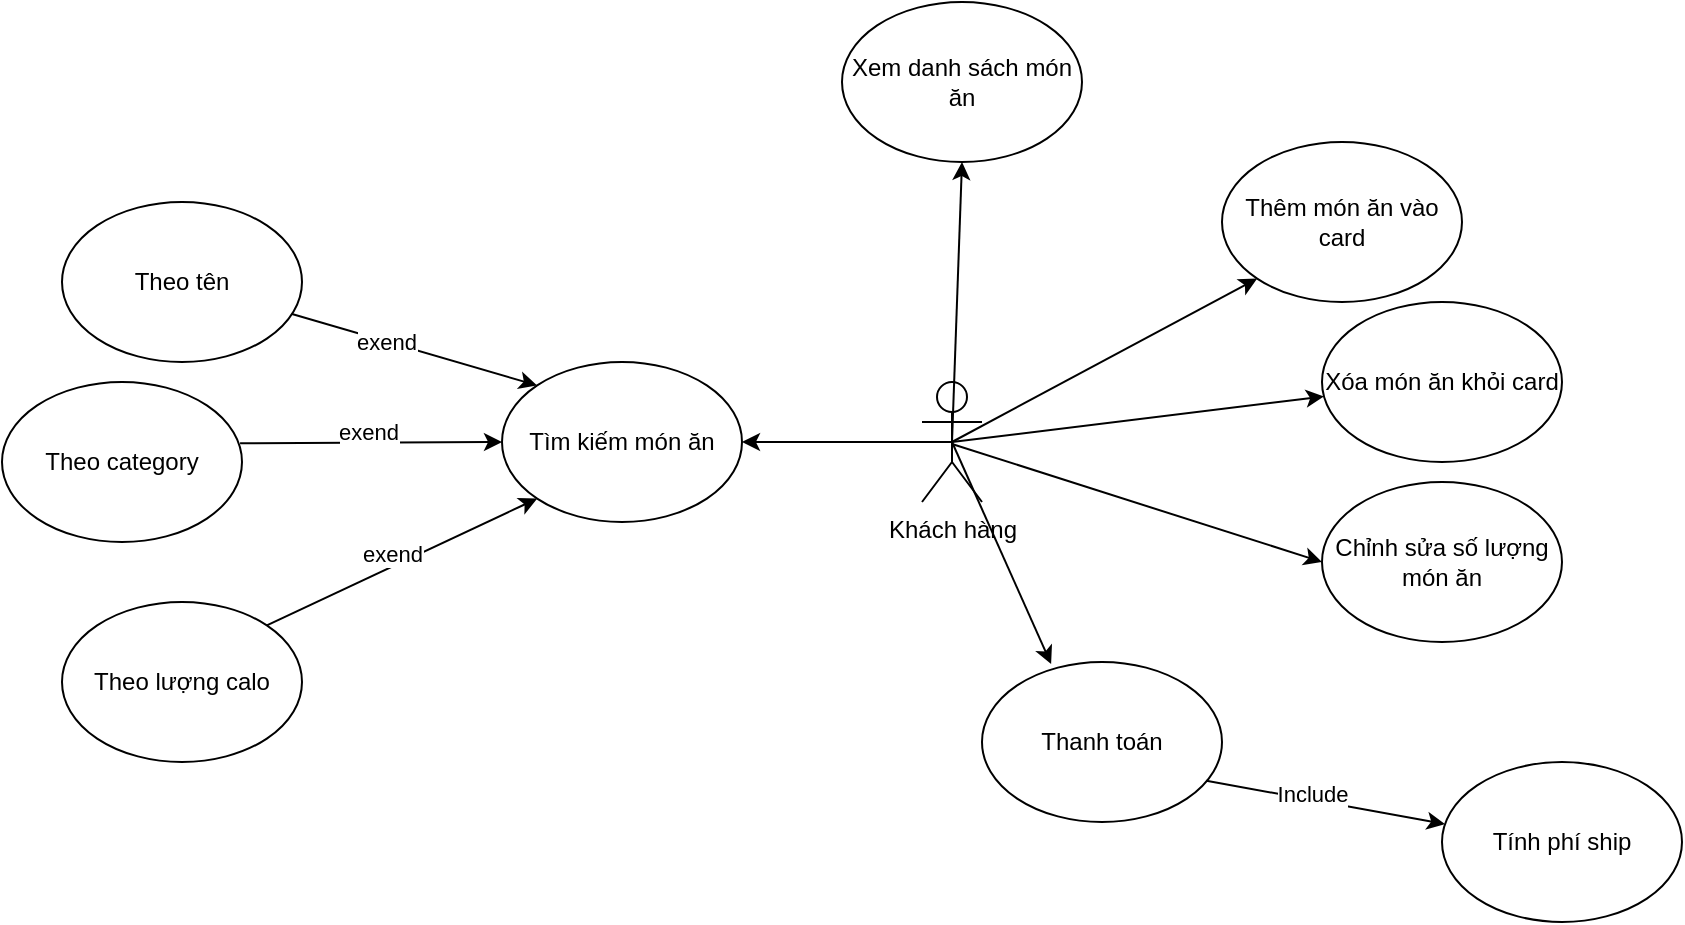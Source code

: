 <mxfile version="13.8.5" type="github">
  <diagram id="C5RBs43oDa-KdzZeNtuy" name="Page-1">
    <mxGraphModel dx="1865" dy="580" grid="1" gridSize="10" guides="1" tooltips="1" connect="1" arrows="1" fold="1" page="1" pageScale="1" pageWidth="827" pageHeight="1169" math="0" shadow="0">
      <root>
        <mxCell id="WIyWlLk6GJQsqaUBKTNV-0" />
        <mxCell id="WIyWlLk6GJQsqaUBKTNV-1" parent="WIyWlLk6GJQsqaUBKTNV-0" />
        <mxCell id="vsN9rLNtvl--MQkACp_t-0" value="Khách hàng" style="shape=umlActor;verticalLabelPosition=bottom;verticalAlign=top;html=1;outlineConnect=0;" vertex="1" parent="WIyWlLk6GJQsqaUBKTNV-1">
          <mxGeometry x="240" y="270" width="30" height="60" as="geometry" />
        </mxCell>
        <mxCell id="vsN9rLNtvl--MQkACp_t-1" value="Xem danh sách món ăn" style="ellipse;whiteSpace=wrap;html=1;" vertex="1" parent="WIyWlLk6GJQsqaUBKTNV-1">
          <mxGeometry x="200" y="80" width="120" height="80" as="geometry" />
        </mxCell>
        <mxCell id="vsN9rLNtvl--MQkACp_t-3" value="Thêm món ăn vào card" style="ellipse;whiteSpace=wrap;html=1;" vertex="1" parent="WIyWlLk6GJQsqaUBKTNV-1">
          <mxGeometry x="390" y="150" width="120" height="80" as="geometry" />
        </mxCell>
        <mxCell id="vsN9rLNtvl--MQkACp_t-4" value="Xóa món ăn khỏi card" style="ellipse;whiteSpace=wrap;html=1;" vertex="1" parent="WIyWlLk6GJQsqaUBKTNV-1">
          <mxGeometry x="440" y="230" width="120" height="80" as="geometry" />
        </mxCell>
        <mxCell id="vsN9rLNtvl--MQkACp_t-5" value="Chỉnh sửa số lượng món ăn" style="ellipse;whiteSpace=wrap;html=1;" vertex="1" parent="WIyWlLk6GJQsqaUBKTNV-1">
          <mxGeometry x="440" y="320" width="120" height="80" as="geometry" />
        </mxCell>
        <mxCell id="vsN9rLNtvl--MQkACp_t-6" value="Thanh toán" style="ellipse;whiteSpace=wrap;html=1;" vertex="1" parent="WIyWlLk6GJQsqaUBKTNV-1">
          <mxGeometry x="270" y="410" width="120" height="80" as="geometry" />
        </mxCell>
        <mxCell id="vsN9rLNtvl--MQkACp_t-7" value="Tính phí ship" style="ellipse;whiteSpace=wrap;html=1;" vertex="1" parent="WIyWlLk6GJQsqaUBKTNV-1">
          <mxGeometry x="500" y="460" width="120" height="80" as="geometry" />
        </mxCell>
        <mxCell id="vsN9rLNtvl--MQkACp_t-8" value="Tìm kiếm món ăn" style="ellipse;whiteSpace=wrap;html=1;" vertex="1" parent="WIyWlLk6GJQsqaUBKTNV-1">
          <mxGeometry x="30" y="260" width="120" height="80" as="geometry" />
        </mxCell>
        <mxCell id="vsN9rLNtvl--MQkACp_t-9" value="Theo tên" style="ellipse;whiteSpace=wrap;html=1;" vertex="1" parent="WIyWlLk6GJQsqaUBKTNV-1">
          <mxGeometry x="-190" y="180" width="120" height="80" as="geometry" />
        </mxCell>
        <mxCell id="vsN9rLNtvl--MQkACp_t-10" value="Theo category" style="ellipse;whiteSpace=wrap;html=1;" vertex="1" parent="WIyWlLk6GJQsqaUBKTNV-1">
          <mxGeometry x="-220" y="270" width="120" height="80" as="geometry" />
        </mxCell>
        <mxCell id="vsN9rLNtvl--MQkACp_t-11" value="Theo lượng calo" style="ellipse;whiteSpace=wrap;html=1;" vertex="1" parent="WIyWlLk6GJQsqaUBKTNV-1">
          <mxGeometry x="-190" y="380" width="120" height="80" as="geometry" />
        </mxCell>
        <mxCell id="vsN9rLNtvl--MQkACp_t-12" value="" style="endArrow=classic;html=1;entryX=0;entryY=0;entryDx=0;entryDy=0;" edge="1" parent="WIyWlLk6GJQsqaUBKTNV-1" source="vsN9rLNtvl--MQkACp_t-9" target="vsN9rLNtvl--MQkACp_t-8">
          <mxGeometry width="50" height="50" relative="1" as="geometry">
            <mxPoint x="40" y="200" as="sourcePoint" />
            <mxPoint x="20" y="350" as="targetPoint" />
          </mxGeometry>
        </mxCell>
        <mxCell id="vsN9rLNtvl--MQkACp_t-15" value="exend" style="edgeLabel;html=1;align=center;verticalAlign=middle;resizable=0;points=[];" vertex="1" connectable="0" parent="vsN9rLNtvl--MQkACp_t-12">
          <mxGeometry x="-0.145" y="2" relative="1" as="geometry">
            <mxPoint x="-6.42" y="0.6" as="offset" />
          </mxGeometry>
        </mxCell>
        <mxCell id="vsN9rLNtvl--MQkACp_t-13" value="" style="endArrow=classic;html=1;exitX=0.992;exitY=0.383;exitDx=0;exitDy=0;exitPerimeter=0;entryX=0;entryY=0.5;entryDx=0;entryDy=0;" edge="1" parent="WIyWlLk6GJQsqaUBKTNV-1" source="vsN9rLNtvl--MQkACp_t-10" target="vsN9rLNtvl--MQkACp_t-8">
          <mxGeometry width="50" height="50" relative="1" as="geometry">
            <mxPoint x="-70" y="330" as="sourcePoint" />
            <mxPoint y="270" as="targetPoint" />
          </mxGeometry>
        </mxCell>
        <mxCell id="vsN9rLNtvl--MQkACp_t-14" value="" style="endArrow=classic;html=1;exitX=1;exitY=0;exitDx=0;exitDy=0;entryX=0;entryY=1;entryDx=0;entryDy=0;" edge="1" parent="WIyWlLk6GJQsqaUBKTNV-1" source="vsN9rLNtvl--MQkACp_t-11" target="vsN9rLNtvl--MQkACp_t-8">
          <mxGeometry width="50" height="50" relative="1" as="geometry">
            <mxPoint x="-60" y="420" as="sourcePoint" />
            <mxPoint x="50" y="380" as="targetPoint" />
          </mxGeometry>
        </mxCell>
        <mxCell id="vsN9rLNtvl--MQkACp_t-16" value="exend" style="edgeLabel;html=1;align=center;verticalAlign=middle;resizable=0;points=[];" vertex="1" connectable="0" parent="WIyWlLk6GJQsqaUBKTNV-1">
          <mxGeometry x="-79.997" y="300.002" as="geometry">
            <mxPoint x="43" y="-5" as="offset" />
          </mxGeometry>
        </mxCell>
        <mxCell id="vsN9rLNtvl--MQkACp_t-17" value="exend" style="edgeLabel;html=1;align=center;verticalAlign=middle;resizable=0;points=[];" vertex="1" connectable="0" parent="WIyWlLk6GJQsqaUBKTNV-1">
          <mxGeometry x="10.003" y="260.002" as="geometry">
            <mxPoint x="-35" y="96" as="offset" />
          </mxGeometry>
        </mxCell>
        <mxCell id="vsN9rLNtvl--MQkACp_t-18" value="" style="endArrow=classic;html=1;exitX=0.5;exitY=0.5;exitDx=0;exitDy=0;exitPerimeter=0;entryX=1;entryY=0.5;entryDx=0;entryDy=0;" edge="1" parent="WIyWlLk6GJQsqaUBKTNV-1" source="vsN9rLNtvl--MQkACp_t-0" target="vsN9rLNtvl--MQkACp_t-8">
          <mxGeometry width="50" height="50" relative="1" as="geometry">
            <mxPoint x="170" y="270" as="sourcePoint" />
            <mxPoint x="220" y="220" as="targetPoint" />
          </mxGeometry>
        </mxCell>
        <mxCell id="vsN9rLNtvl--MQkACp_t-19" value="" style="endArrow=classic;html=1;exitX=0.5;exitY=0.5;exitDx=0;exitDy=0;exitPerimeter=0;entryX=0.5;entryY=1;entryDx=0;entryDy=0;" edge="1" parent="WIyWlLk6GJQsqaUBKTNV-1" source="vsN9rLNtvl--MQkACp_t-0" target="vsN9rLNtvl--MQkACp_t-1">
          <mxGeometry width="50" height="50" relative="1" as="geometry">
            <mxPoint x="300" y="290" as="sourcePoint" />
            <mxPoint x="350" y="240" as="targetPoint" />
          </mxGeometry>
        </mxCell>
        <mxCell id="vsN9rLNtvl--MQkACp_t-20" value="" style="endArrow=classic;html=1;exitX=0.5;exitY=0.5;exitDx=0;exitDy=0;exitPerimeter=0;entryX=0;entryY=1;entryDx=0;entryDy=0;" edge="1" parent="WIyWlLk6GJQsqaUBKTNV-1" source="vsN9rLNtvl--MQkACp_t-0" target="vsN9rLNtvl--MQkACp_t-3">
          <mxGeometry width="50" height="50" relative="1" as="geometry">
            <mxPoint x="290" y="300" as="sourcePoint" />
            <mxPoint x="390" y="230" as="targetPoint" />
          </mxGeometry>
        </mxCell>
        <mxCell id="vsN9rLNtvl--MQkACp_t-21" value="" style="endArrow=classic;html=1;exitX=0.5;exitY=0.5;exitDx=0;exitDy=0;exitPerimeter=0;" edge="1" parent="WIyWlLk6GJQsqaUBKTNV-1" source="vsN9rLNtvl--MQkACp_t-0" target="vsN9rLNtvl--MQkACp_t-4">
          <mxGeometry width="50" height="50" relative="1" as="geometry">
            <mxPoint x="340" y="330" as="sourcePoint" />
            <mxPoint x="390" y="280" as="targetPoint" />
          </mxGeometry>
        </mxCell>
        <mxCell id="vsN9rLNtvl--MQkACp_t-22" value="" style="endArrow=classic;html=1;entryX=0;entryY=0.5;entryDx=0;entryDy=0;" edge="1" parent="WIyWlLk6GJQsqaUBKTNV-1" target="vsN9rLNtvl--MQkACp_t-5">
          <mxGeometry width="50" height="50" relative="1" as="geometry">
            <mxPoint x="255" y="301" as="sourcePoint" />
            <mxPoint x="370" y="310" as="targetPoint" />
          </mxGeometry>
        </mxCell>
        <mxCell id="vsN9rLNtvl--MQkACp_t-23" value="" style="endArrow=classic;html=1;exitX=0.5;exitY=0.5;exitDx=0;exitDy=0;exitPerimeter=0;entryX=0.288;entryY=0.013;entryDx=0;entryDy=0;entryPerimeter=0;" edge="1" parent="WIyWlLk6GJQsqaUBKTNV-1" source="vsN9rLNtvl--MQkACp_t-0" target="vsN9rLNtvl--MQkACp_t-6">
          <mxGeometry width="50" height="50" relative="1" as="geometry">
            <mxPoint x="190" y="420" as="sourcePoint" />
            <mxPoint x="240" y="370" as="targetPoint" />
          </mxGeometry>
        </mxCell>
        <mxCell id="vsN9rLNtvl--MQkACp_t-24" value="" style="endArrow=classic;html=1;exitX=0.935;exitY=0.742;exitDx=0;exitDy=0;exitPerimeter=0;entryX=0.012;entryY=0.388;entryDx=0;entryDy=0;entryPerimeter=0;" edge="1" parent="WIyWlLk6GJQsqaUBKTNV-1" source="vsN9rLNtvl--MQkACp_t-6" target="vsN9rLNtvl--MQkACp_t-7">
          <mxGeometry width="50" height="50" relative="1" as="geometry">
            <mxPoint x="380" y="540" as="sourcePoint" />
            <mxPoint x="430" y="490" as="targetPoint" />
          </mxGeometry>
        </mxCell>
        <mxCell id="vsN9rLNtvl--MQkACp_t-25" value="Include" style="edgeLabel;html=1;align=center;verticalAlign=middle;resizable=0;points=[];" vertex="1" connectable="0" parent="WIyWlLk6GJQsqaUBKTNV-1">
          <mxGeometry x="470.003" y="380.002" as="geometry">
            <mxPoint x="-35" y="96" as="offset" />
          </mxGeometry>
        </mxCell>
      </root>
    </mxGraphModel>
  </diagram>
</mxfile>
